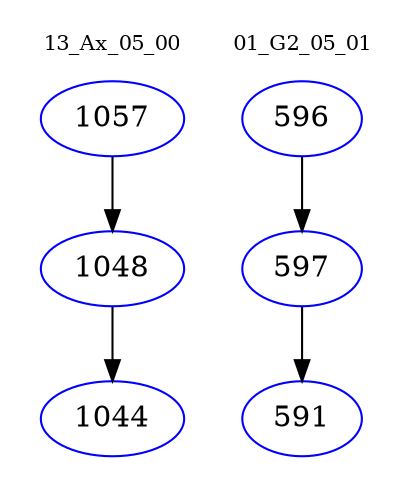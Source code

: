 digraph{
subgraph cluster_0 {
color = white
label = "13_Ax_05_00";
fontsize=10;
T0_1057 [label="1057", color="blue"]
T0_1057 -> T0_1048 [color="black"]
T0_1048 [label="1048", color="blue"]
T0_1048 -> T0_1044 [color="black"]
T0_1044 [label="1044", color="blue"]
}
subgraph cluster_1 {
color = white
label = "01_G2_05_01";
fontsize=10;
T1_596 [label="596", color="blue"]
T1_596 -> T1_597 [color="black"]
T1_597 [label="597", color="blue"]
T1_597 -> T1_591 [color="black"]
T1_591 [label="591", color="blue"]
}
}
